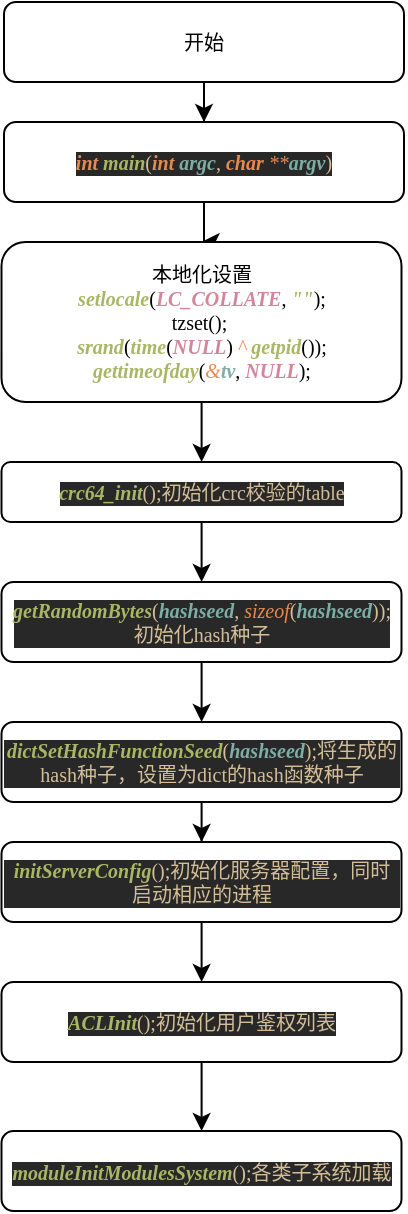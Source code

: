 <mxfile version="14.1.8" type="device" pages="3"><diagram id="C5RBs43oDa-KdzZeNtuy" name="Page-1"><mxGraphModel dx="946" dy="725" grid="1" gridSize="10" guides="1" tooltips="1" connect="1" arrows="1" fold="1" page="1" pageScale="1" pageWidth="827" pageHeight="1169" math="0" shadow="0"><root><mxCell id="WIyWlLk6GJQsqaUBKTNV-0"/><mxCell id="WIyWlLk6GJQsqaUBKTNV-1" parent="WIyWlLk6GJQsqaUBKTNV-0"/><mxCell id="mu4oV7JlwxcoFocWXB-1-1" value="" style="edgeStyle=orthogonalEdgeStyle;rounded=0;orthogonalLoop=1;jettySize=auto;html=1;fontFamily=mononoki;fontSize=10;" parent="WIyWlLk6GJQsqaUBKTNV-1" source="WIyWlLk6GJQsqaUBKTNV-3" target="mu4oV7JlwxcoFocWXB-1-0" edge="1"><mxGeometry relative="1" as="geometry"/></mxCell><mxCell id="WIyWlLk6GJQsqaUBKTNV-3" value="&lt;font style=&quot;font-size: 10px&quot;&gt;开始&lt;/font&gt;" style="rounded=1;whiteSpace=wrap;html=1;fontSize=10;glass=0;strokeWidth=1;shadow=0;fontFamily=mononoki;" parent="WIyWlLk6GJQsqaUBKTNV-1" vertex="1"><mxGeometry x="90" y="20" width="200" height="40" as="geometry"/></mxCell><mxCell id="mu4oV7JlwxcoFocWXB-1-3" value="" style="edgeStyle=orthogonalEdgeStyle;rounded=0;orthogonalLoop=1;jettySize=auto;html=1;fontFamily=mononoki;fontSize=10;" parent="WIyWlLk6GJQsqaUBKTNV-1" source="mu4oV7JlwxcoFocWXB-1-0" target="mu4oV7JlwxcoFocWXB-1-2" edge="1"><mxGeometry relative="1" as="geometry"/></mxCell><mxCell id="mu4oV7JlwxcoFocWXB-1-0" value="&lt;div style=&quot;color: rgb(212 , 190 , 152) ; background-color: rgb(41 , 40 , 40) ; font-size: 10px&quot;&gt;&lt;font style=&quot;font-size: 10px&quot;&gt;&lt;span style=&quot;color: rgb(231, 138, 78); font-style: italic; font-weight: bold; font-size: 10px;&quot;&gt;int&lt;/span&gt; &lt;span style=&quot;color: rgb(169, 182, 101); font-style: italic; font-weight: bold; font-size: 10px;&quot;&gt;main&lt;/span&gt;(&lt;span style=&quot;color: rgb(231, 138, 78); font-style: italic; font-weight: bold; font-size: 10px;&quot;&gt;int&lt;/span&gt; &lt;span style=&quot;color: rgb(125, 174, 163); font-style: italic; font-weight: bold; font-size: 10px;&quot;&gt;argc&lt;/span&gt;, &lt;span style=&quot;color: rgb(231, 138, 78); font-style: italic; font-weight: bold; font-size: 10px;&quot;&gt;char&lt;/span&gt; &lt;span style=&quot;color: rgb(231, 138, 78); font-style: italic; font-size: 10px;&quot;&gt;**&lt;/span&gt;&lt;span style=&quot;color: rgb(125, 174, 163); font-style: italic; font-weight: bold; font-size: 10px;&quot;&gt;argv&lt;/span&gt;)&lt;/font&gt;&lt;/div&gt;" style="rounded=1;whiteSpace=wrap;html=1;fontSize=10;glass=0;strokeWidth=1;shadow=0;fontFamily=mononoki;" parent="WIyWlLk6GJQsqaUBKTNV-1" vertex="1"><mxGeometry x="90" y="80" width="200" height="40" as="geometry"/></mxCell><mxCell id="mu4oV7JlwxcoFocWXB-1-5" value="" style="edgeStyle=orthogonalEdgeStyle;rounded=0;orthogonalLoop=1;jettySize=auto;html=1;fontFamily=mononoki;fontSize=10;" parent="WIyWlLk6GJQsqaUBKTNV-1" source="mu4oV7JlwxcoFocWXB-1-2" target="mu4oV7JlwxcoFocWXB-1-4" edge="1"><mxGeometry relative="1" as="geometry"/></mxCell><mxCell id="mu4oV7JlwxcoFocWXB-1-2" value="&lt;div style=&quot;font-size: 10px&quot;&gt;&lt;font style=&quot;font-size: 10px&quot;&gt;&lt;span style=&quot;font-size: 10px;&quot;&gt;本地化设置&lt;br style=&quot;font-size: 10px;&quot;&gt;&lt;/span&gt;&lt;span style=&quot;color: rgb(169, 182, 101); font-style: italic; font-weight: bold; font-size: 10px;&quot;&gt;setlocale&lt;/span&gt;(&lt;span style=&quot;color: rgb(211, 134, 155); font-style: italic; font-weight: bold; font-size: 10px;&quot;&gt;LC_COLLATE&lt;/span&gt;,&amp;nbsp;&lt;span style=&quot;color: rgb(169, 182, 101); font-style: italic; font-weight: bold; font-size: 10px;&quot;&gt;&quot;&quot;&lt;/span&gt;);&lt;br style=&quot;font-size: 10px;&quot;&gt;tzset();&amp;nbsp;&lt;span style=&quot;color: rgb(146, 131, 116); font-style: italic; font-size: 10px;&quot;&gt;&lt;br style=&quot;font-size: 10px;&quot;&gt;&lt;/span&gt;&lt;span style=&quot;color: rgb(169, 182, 101); font-style: italic; font-weight: bold; font-size: 10px;&quot;&gt;srand&lt;/span&gt;(&lt;span style=&quot;color: rgb(169, 182, 101); font-style: italic; font-weight: bold; font-size: 10px;&quot;&gt;time&lt;/span&gt;(&lt;span style=&quot;color: rgb(211, 134, 155); font-style: italic; font-weight: bold; font-size: 10px;&quot;&gt;NULL&lt;/span&gt;)&amp;nbsp;&lt;span style=&quot;color: rgb(231, 138, 78); font-style: italic; font-size: 10px;&quot;&gt;^&lt;/span&gt;&amp;nbsp;&lt;span style=&quot;color: rgb(169, 182, 101); font-style: italic; font-weight: bold; font-size: 10px;&quot;&gt;getpid&lt;/span&gt;());&lt;br style=&quot;font-size: 10px;&quot;&gt;&lt;span style=&quot;color: rgb(169, 182, 101); font-style: italic; font-weight: bold; font-size: 10px;&quot;&gt;gettimeofday&lt;/span&gt;(&lt;span style=&quot;color: rgb(231, 138, 78); font-style: italic; font-size: 10px;&quot;&gt;&amp;amp;&lt;/span&gt;&lt;span style=&quot;color: rgb(125, 174, 163); font-style: italic; font-weight: bold; font-size: 10px;&quot;&gt;tv&lt;/span&gt;,&amp;nbsp;&lt;span style=&quot;color: rgb(211, 134, 155); font-style: italic; font-weight: bold; font-size: 10px;&quot;&gt;NULL&lt;/span&gt;);&lt;/font&gt;&lt;/div&gt;" style="rounded=1;whiteSpace=wrap;html=1;fontSize=10;glass=0;strokeWidth=1;shadow=0;fontFamily=mononoki;" parent="WIyWlLk6GJQsqaUBKTNV-1" vertex="1"><mxGeometry x="88.75" y="140" width="200" height="80" as="geometry"/></mxCell><mxCell id="mu4oV7JlwxcoFocWXB-1-7" value="" style="edgeStyle=orthogonalEdgeStyle;rounded=0;orthogonalLoop=1;jettySize=auto;html=1;fontFamily=mononoki;fontSize=10;" parent="WIyWlLk6GJQsqaUBKTNV-1" source="mu4oV7JlwxcoFocWXB-1-4" target="mu4oV7JlwxcoFocWXB-1-6" edge="1"><mxGeometry relative="1" as="geometry"/></mxCell><mxCell id="mu4oV7JlwxcoFocWXB-1-4" value="&lt;div style=&quot;font-size: 10px&quot;&gt;&lt;div style=&quot;color: rgb(212, 190, 152); background-color: rgb(41, 40, 40); font-size: 10px;&quot;&gt;&lt;span style=&quot;color: rgb(169, 182, 101); font-style: italic; font-weight: bold; font-size: 10px;&quot;&gt;crc64_init&lt;/span&gt;();初始化crc校验的table&lt;/div&gt;&lt;/div&gt;" style="rounded=1;whiteSpace=wrap;html=1;fontSize=10;glass=0;strokeWidth=1;shadow=0;fontFamily=mononoki;" parent="WIyWlLk6GJQsqaUBKTNV-1" vertex="1"><mxGeometry x="88.75" y="250" width="200" height="30" as="geometry"/></mxCell><mxCell id="mu4oV7JlwxcoFocWXB-1-9" value="" style="edgeStyle=orthogonalEdgeStyle;rounded=0;orthogonalLoop=1;jettySize=auto;html=1;fontFamily=mononoki;fontSize=10;" parent="WIyWlLk6GJQsqaUBKTNV-1" source="mu4oV7JlwxcoFocWXB-1-6" target="mu4oV7JlwxcoFocWXB-1-8" edge="1"><mxGeometry relative="1" as="geometry"/></mxCell><mxCell id="mu4oV7JlwxcoFocWXB-1-6" value="&lt;div style=&quot;font-size: 10px&quot;&gt;&lt;div style=&quot;color: rgb(212 , 190 , 152) ; background-color: rgb(41 , 40 , 40) ; font-size: 10px&quot;&gt;&lt;div style=&quot;&quot;&gt;&lt;span style=&quot;color: #a9b665 ; font-style: italic ; font-weight: bold&quot;&gt;getRandomBytes&lt;/span&gt;(&lt;span style=&quot;color: #7daea3 ; font-style: italic ; font-weight: bold&quot;&gt;hashseed&lt;/span&gt;, &lt;span style=&quot;color: #e78a4e ; font-style: italic&quot;&gt;sizeof&lt;/span&gt;(&lt;span style=&quot;color: #7daea3 ; font-style: italic ; font-weight: bold&quot;&gt;hashseed&lt;/span&gt;));&lt;/div&gt;&lt;div style=&quot;&quot;&gt;初始化hash种子&lt;/div&gt;&lt;/div&gt;&lt;/div&gt;" style="rounded=1;whiteSpace=wrap;html=1;fontSize=10;glass=0;strokeWidth=1;shadow=0;fontFamily=mononoki;" parent="WIyWlLk6GJQsqaUBKTNV-1" vertex="1"><mxGeometry x="88.75" y="310" width="200" height="40" as="geometry"/></mxCell><mxCell id="mu4oV7JlwxcoFocWXB-1-11" value="" style="edgeStyle=orthogonalEdgeStyle;rounded=0;orthogonalLoop=1;jettySize=auto;html=1;fontFamily=mononoki;fontSize=10;" parent="WIyWlLk6GJQsqaUBKTNV-1" source="mu4oV7JlwxcoFocWXB-1-8" target="mu4oV7JlwxcoFocWXB-1-10" edge="1"><mxGeometry relative="1" as="geometry"/></mxCell><mxCell id="mu4oV7JlwxcoFocWXB-1-8" value="&lt;div style=&quot;font-size: 10px&quot;&gt;&lt;div style=&quot;color: rgb(212 , 190 , 152) ; background-color: rgb(41 , 40 , 40) ; font-size: 10px&quot;&gt;&lt;div&gt;&lt;span style=&quot;color: rgb(169 , 182 , 101) ; font-style: italic ; font-weight: bold&quot;&gt;dictSetHashFunctionSeed&lt;/span&gt;(&lt;span style=&quot;color: rgb(125 , 174 , 163) ; font-style: italic ; font-weight: bold&quot;&gt;hashseed&lt;/span&gt;);将生成的hash种子，设置为dict的hash函数种子&lt;/div&gt;&lt;/div&gt;&lt;/div&gt;" style="rounded=1;whiteSpace=wrap;html=1;fontSize=10;glass=0;strokeWidth=1;shadow=0;fontFamily=mononoki;" parent="WIyWlLk6GJQsqaUBKTNV-1" vertex="1"><mxGeometry x="88.75" y="380" width="200" height="40" as="geometry"/></mxCell><mxCell id="mu4oV7JlwxcoFocWXB-1-13" value="" style="edgeStyle=orthogonalEdgeStyle;rounded=0;orthogonalLoop=1;jettySize=auto;html=1;fontFamily=mononoki;fontSize=10;" parent="WIyWlLk6GJQsqaUBKTNV-1" source="mu4oV7JlwxcoFocWXB-1-10" target="mu4oV7JlwxcoFocWXB-1-12" edge="1"><mxGeometry relative="1" as="geometry"/></mxCell><mxCell id="mu4oV7JlwxcoFocWXB-1-10" value="&lt;div style=&quot;font-size: 10px&quot;&gt;&lt;div style=&quot;color: rgb(212 , 190 , 152) ; background-color: rgb(41 , 40 , 40) ; font-size: 10px&quot;&gt;&lt;div&gt;&lt;span style=&quot;color: rgb(169 , 182 , 101) ; font-style: italic ; font-weight: bold&quot;&gt;initServerConfig&lt;/span&gt;();初始化服务器配置，同时启动相应的进程&lt;/div&gt;&lt;/div&gt;&lt;/div&gt;" style="rounded=1;whiteSpace=wrap;html=1;fontSize=10;glass=0;strokeWidth=1;shadow=0;fontFamily=mononoki;" parent="WIyWlLk6GJQsqaUBKTNV-1" vertex="1"><mxGeometry x="88.75" y="440" width="200" height="40" as="geometry"/></mxCell><mxCell id="cVrkPxLFhnB6SBkae4CF-1" value="" style="edgeStyle=orthogonalEdgeStyle;rounded=0;orthogonalLoop=1;jettySize=auto;html=1;" parent="WIyWlLk6GJQsqaUBKTNV-1" source="mu4oV7JlwxcoFocWXB-1-12" target="cVrkPxLFhnB6SBkae4CF-0" edge="1"><mxGeometry relative="1" as="geometry"/></mxCell><mxCell id="mu4oV7JlwxcoFocWXB-1-12" value="&lt;div style=&quot;font-size: 10px&quot;&gt;&lt;div style=&quot;color: rgb(212 , 190 , 152) ; background-color: rgb(41 , 40 , 40) ; font-size: 10px&quot;&gt;&lt;div&gt;&lt;span style=&quot;color: rgb(169 , 182 , 101) ; font-style: italic ; font-weight: bold&quot;&gt;ACLInit&lt;/span&gt;();初始化用户鉴权列表&lt;/div&gt;&lt;/div&gt;&lt;/div&gt;" style="rounded=1;whiteSpace=wrap;html=1;fontSize=10;glass=0;strokeWidth=1;shadow=0;fontFamily=mononoki;" parent="WIyWlLk6GJQsqaUBKTNV-1" vertex="1"><mxGeometry x="88.75" y="510" width="200" height="40" as="geometry"/></mxCell><mxCell id="cVrkPxLFhnB6SBkae4CF-0" value="&lt;div style=&quot;font-size: 10px&quot;&gt;&lt;div style=&quot;color: rgb(212 , 190 , 152) ; background-color: rgb(41 , 40 , 40) ; font-size: 10px&quot;&gt;&lt;div&gt;&lt;span style=&quot;color: rgb(169 , 182 , 101) ; font-style: italic ; font-weight: bold&quot;&gt;moduleInitModulesSystem&lt;/span&gt;();各类子系统加载&lt;/div&gt;&lt;/div&gt;&lt;/div&gt;" style="rounded=1;whiteSpace=wrap;html=1;fontSize=10;glass=0;strokeWidth=1;shadow=0;fontFamily=mononoki;" parent="WIyWlLk6GJQsqaUBKTNV-1" vertex="1"><mxGeometry x="88.75" y="584.5" width="200" height="40" as="geometry"/></mxCell></root></mxGraphModel></diagram><diagram id="vbf9PMI7GGdcssJt4GfT" name="dict数据结构"><mxGraphModel dx="1796" dy="725" grid="1" gridSize="10" guides="1" tooltips="1" connect="1" arrows="1" fold="1" page="1" pageScale="1" pageWidth="850" pageHeight="1100" math="0" shadow="0"><root><mxCell id="KiYIXn0uPXQWAuUti3pS-0"/><mxCell id="KiYIXn0uPXQWAuUti3pS-1" parent="KiYIXn0uPXQWAuUti3pS-0"/><mxCell id="wFm_YbljB7g0AZofFrpg-28" value="" style="edgeStyle=orthogonalEdgeStyle;curved=1;rounded=0;orthogonalLoop=1;jettySize=auto;html=1;fontFamily=mononoki;entryX=0;entryY=0.5;entryDx=0;entryDy=0;" parent="KiYIXn0uPXQWAuUti3pS-1" source="KiYIXn0uPXQWAuUti3pS-92" target="wFm_YbljB7g0AZofFrpg-18" edge="1"><mxGeometry relative="1" as="geometry"><mxPoint x="380" y="230" as="targetPoint"/></mxGeometry></mxCell><mxCell id="KiYIXn0uPXQWAuUti3pS-92" value="dictType *type" style="rounded=0;whiteSpace=wrap;html=1;fontFamily=mononoki;" parent="KiYIXn0uPXQWAuUti3pS-1" vertex="1"><mxGeometry x="180" y="220" width="120" height="20" as="geometry"/></mxCell><mxCell id="KiYIXn0uPXQWAuUti3pS-93" value="&lt;font style=&quot;font-size: 14px&quot;&gt;dict&lt;/font&gt;" style="text;strokeColor=none;fillColor=none;html=1;fontSize=24;fontStyle=1;verticalAlign=middle;align=center;fontFamily=mononoki;" parent="KiYIXn0uPXQWAuUti3pS-1" vertex="1"><mxGeometry x="190" y="180" width="100" height="40" as="geometry"/></mxCell><mxCell id="KiYIXn0uPXQWAuUti3pS-94" value="void *privdata" style="rounded=0;whiteSpace=wrap;html=1;fontFamily=mononoki;" parent="KiYIXn0uPXQWAuUti3pS-1" vertex="1"><mxGeometry x="180" y="240" width="120" height="20" as="geometry"/></mxCell><mxCell id="wgWqt3vgprB5OAKZ5QIU-1" value="" style="edgeStyle=orthogonalEdgeStyle;rounded=0;orthogonalLoop=1;jettySize=auto;html=1;curved=1;fontFamily=mononoki;entryX=0;entryY=0.5;entryDx=0;entryDy=0;" parent="KiYIXn0uPXQWAuUti3pS-1" source="KiYIXn0uPXQWAuUti3pS-95" target="wgWqt3vgprB5OAKZ5QIU-0" edge="1"><mxGeometry relative="1" as="geometry"><mxPoint x="600" y="150" as="targetPoint"/></mxGeometry></mxCell><mxCell id="KiYIXn0uPXQWAuUti3pS-95" value="dictht ht[0]" style="rounded=0;whiteSpace=wrap;html=1;fontFamily=mononoki;" parent="KiYIXn0uPXQWAuUti3pS-1" vertex="1"><mxGeometry x="180" y="260" width="120" height="20" as="geometry"/></mxCell><mxCell id="wgWqt3vgprB5OAKZ5QIU-3" value="" style="edgeStyle=orthogonalEdgeStyle;curved=1;rounded=0;orthogonalLoop=1;jettySize=auto;html=1;entryX=0;entryY=0.25;entryDx=0;entryDy=0;fontFamily=mononoki;" parent="KiYIXn0uPXQWAuUti3pS-1" source="KiYIXn0uPXQWAuUti3pS-96" target="wFm_YbljB7g0AZofFrpg-4" edge="1"><mxGeometry relative="1" as="geometry"><mxPoint x="550" y="400" as="targetPoint"/></mxGeometry></mxCell><mxCell id="KiYIXn0uPXQWAuUti3pS-96" value="dictht ht[1]" style="rounded=0;whiteSpace=wrap;html=1;fontFamily=mononoki;" parent="KiYIXn0uPXQWAuUti3pS-1" vertex="1"><mxGeometry x="180" y="280" width="120" height="20" as="geometry"/></mxCell><mxCell id="KiYIXn0uPXQWAuUti3pS-98" value="int rehashidx" style="rounded=0;whiteSpace=wrap;html=1;fontFamily=mononoki;" parent="KiYIXn0uPXQWAuUti3pS-1" vertex="1"><mxGeometry x="180" y="300" width="120" height="20" as="geometry"/></mxCell><mxCell id="KiYIXn0uPXQWAuUti3pS-99" value="unsigned long iterator" style="rounded=0;whiteSpace=wrap;html=1;fontFamily=mononoki;" parent="KiYIXn0uPXQWAuUti3pS-1" vertex="1"><mxGeometry x="180" y="320" width="120" height="30" as="geometry"/></mxCell><mxCell id="KiYIXn0uPXQWAuUti3pS-100" value="类型处理函数，主要是对key，value的操作" style="text;html=1;strokeColor=none;fillColor=none;align=center;verticalAlign=middle;whiteSpace=wrap;rounded=0;fontFamily=mononoki;" parent="KiYIXn0uPXQWAuUti3pS-1" vertex="1"><mxGeometry y="210" width="180" height="30" as="geometry"/></mxCell><mxCell id="KiYIXn0uPXQWAuUti3pS-102" value="类型处理函数的私有数据" style="text;html=1;strokeColor=none;fillColor=none;align=center;verticalAlign=middle;whiteSpace=wrap;rounded=0;fontFamily=mononoki;" parent="KiYIXn0uPXQWAuUti3pS-1" vertex="1"><mxGeometry y="240" width="180" height="20" as="geometry"/></mxCell><mxCell id="KiYIXn0uPXQWAuUti3pS-103" value="dict字典，实现&amp;lt;key,value&amp;gt;结构0号表用于存储数据，1号表用于rehash" style="text;html=1;strokeColor=none;fillColor=none;align=center;verticalAlign=middle;whiteSpace=wrap;rounded=0;fontFamily=mononoki;" parent="KiYIXn0uPXQWAuUti3pS-1" vertex="1"><mxGeometry x="-20" y="270" width="180" height="20" as="geometry"/></mxCell><mxCell id="KiYIXn0uPXQWAuUti3pS-104" value="是否进行rehash的标志" style="text;html=1;strokeColor=none;fillColor=none;align=center;verticalAlign=middle;whiteSpace=wrap;rounded=0;fontFamily=mononoki;" parent="KiYIXn0uPXQWAuUti3pS-1" vertex="1"><mxGeometry x="10" y="300" width="180" height="20" as="geometry"/></mxCell><mxCell id="KiYIXn0uPXQWAuUti3pS-105" value="dictIterator标志" style="text;html=1;strokeColor=none;fillColor=none;align=center;verticalAlign=middle;whiteSpace=wrap;rounded=0;fontFamily=mononoki;" parent="KiYIXn0uPXQWAuUti3pS-1" vertex="1"><mxGeometry x="10" y="330" width="180" height="20" as="geometry"/></mxCell><mxCell id="KiYIXn0uPXQWAuUti3pS-106" value="" style="shape=curlyBracket;whiteSpace=wrap;html=1;rounded=1;fontFamily=mononoki;" parent="KiYIXn0uPXQWAuUti3pS-1" vertex="1"><mxGeometry x="150" y="260" width="20" height="40" as="geometry"/></mxCell><mxCell id="wFm_YbljB7g0AZofFrpg-8" value="" style="group;fontFamily=mononoki;" parent="KiYIXn0uPXQWAuUti3pS-1" vertex="1" connectable="0"><mxGeometry x="570" y="140" width="120" height="100" as="geometry"/></mxCell><mxCell id="wgWqt3vgprB5OAKZ5QIU-0" value="dictEntry **table" style="rounded=0;whiteSpace=wrap;html=1;fontFamily=mononoki;" parent="wFm_YbljB7g0AZofFrpg-8" vertex="1"><mxGeometry y="20" width="120" height="20" as="geometry"/></mxCell><mxCell id="wgWqt3vgprB5OAKZ5QIU-5" value="dictht" style="text;html=1;strokeColor=none;fillColor=none;align=center;verticalAlign=middle;whiteSpace=wrap;rounded=0;fontFamily=mononoki;" parent="wFm_YbljB7g0AZofFrpg-8" vertex="1"><mxGeometry x="40" width="40" height="20" as="geometry"/></mxCell><mxCell id="wFm_YbljB7g0AZofFrpg-0" value="int size" style="rounded=0;whiteSpace=wrap;html=1;fontFamily=mononoki;" parent="wFm_YbljB7g0AZofFrpg-8" vertex="1"><mxGeometry y="40" width="120" height="20" as="geometry"/></mxCell><mxCell id="wFm_YbljB7g0AZofFrpg-1" value="int used" style="rounded=0;whiteSpace=wrap;html=1;fontFamily=mononoki;" parent="wFm_YbljB7g0AZofFrpg-8" vertex="1"><mxGeometry y="80" width="120" height="20" as="geometry"/></mxCell><mxCell id="wFm_YbljB7g0AZofFrpg-3" value="int sizemask" style="rounded=0;whiteSpace=wrap;html=1;fontFamily=mononoki;" parent="wFm_YbljB7g0AZofFrpg-8" vertex="1"><mxGeometry y="60" width="120" height="20" as="geometry"/></mxCell><mxCell id="wFm_YbljB7g0AZofFrpg-9" value="" style="group" parent="KiYIXn0uPXQWAuUti3pS-1" vertex="1" connectable="0"><mxGeometry x="570" y="400" width="120" height="100" as="geometry"/></mxCell><mxCell id="wgWqt3vgprB5OAKZ5QIU-6" value="dictht" style="text;html=1;strokeColor=none;fillColor=none;align=center;verticalAlign=middle;whiteSpace=wrap;rounded=0;fontFamily=mononoki;" parent="wFm_YbljB7g0AZofFrpg-9" vertex="1"><mxGeometry x="40" width="40" height="20" as="geometry"/></mxCell><mxCell id="wFm_YbljB7g0AZofFrpg-4" value="dictEntry **table" style="rounded=0;whiteSpace=wrap;html=1;fontFamily=mononoki;" parent="wFm_YbljB7g0AZofFrpg-9" vertex="1"><mxGeometry y="20" width="120" height="20" as="geometry"/></mxCell><mxCell id="wFm_YbljB7g0AZofFrpg-5" value="int size" style="rounded=0;whiteSpace=wrap;html=1;fontFamily=mononoki;" parent="wFm_YbljB7g0AZofFrpg-9" vertex="1"><mxGeometry y="40" width="120" height="20" as="geometry"/></mxCell><mxCell id="wFm_YbljB7g0AZofFrpg-6" value="int used" style="rounded=0;whiteSpace=wrap;html=1;fontFamily=mononoki;" parent="wFm_YbljB7g0AZofFrpg-9" vertex="1"><mxGeometry y="80" width="120" height="20" as="geometry"/></mxCell><mxCell id="wFm_YbljB7g0AZofFrpg-7" value="int sizemask" style="rounded=0;whiteSpace=wrap;html=1;fontFamily=mononoki;" parent="wFm_YbljB7g0AZofFrpg-9" vertex="1"><mxGeometry y="60" width="120" height="20" as="geometry"/></mxCell><mxCell id="wFm_YbljB7g0AZofFrpg-26" value="" style="group" parent="KiYIXn0uPXQWAuUti3pS-1" vertex="1" connectable="0"><mxGeometry x="350" y="30" width="120" height="140" as="geometry"/></mxCell><mxCell id="wFm_YbljB7g0AZofFrpg-17" value="" style="group;fontFamily=mononoki;" parent="wFm_YbljB7g0AZofFrpg-26" vertex="1" connectable="0"><mxGeometry width="120" height="100" as="geometry"/></mxCell><mxCell id="wFm_YbljB7g0AZofFrpg-18" value="hashFucntion" style="rounded=0;whiteSpace=wrap;html=1;fontFamily=mononoki;" parent="wFm_YbljB7g0AZofFrpg-17" vertex="1"><mxGeometry y="20" width="120" height="20" as="geometry"/></mxCell><mxCell id="wFm_YbljB7g0AZofFrpg-19" value="dictType" style="text;html=1;strokeColor=none;fillColor=none;align=center;verticalAlign=middle;whiteSpace=wrap;rounded=0;fontFamily=mononoki;" parent="wFm_YbljB7g0AZofFrpg-17" vertex="1"><mxGeometry x="40" width="40" height="20" as="geometry"/></mxCell><mxCell id="wFm_YbljB7g0AZofFrpg-20" value="keyDup" style="rounded=0;whiteSpace=wrap;html=1;fontFamily=mononoki;" parent="wFm_YbljB7g0AZofFrpg-17" vertex="1"><mxGeometry y="40" width="120" height="20" as="geometry"/></mxCell><mxCell id="wFm_YbljB7g0AZofFrpg-21" value="keyCompare" style="rounded=0;whiteSpace=wrap;html=1;fontFamily=mononoki;" parent="wFm_YbljB7g0AZofFrpg-17" vertex="1"><mxGeometry y="80" width="120" height="20" as="geometry"/></mxCell><mxCell id="wFm_YbljB7g0AZofFrpg-22" value="valDup" style="rounded=0;whiteSpace=wrap;html=1;fontFamily=mononoki;" parent="wFm_YbljB7g0AZofFrpg-17" vertex="1"><mxGeometry y="60" width="120" height="20" as="geometry"/></mxCell><mxCell id="wFm_YbljB7g0AZofFrpg-24" value="keyDestructor" style="rounded=0;whiteSpace=wrap;html=1;fontFamily=mononoki;" parent="wFm_YbljB7g0AZofFrpg-26" vertex="1"><mxGeometry y="100" width="120" height="20" as="geometry"/></mxCell><mxCell id="wFm_YbljB7g0AZofFrpg-25" value="valDestructor" style="rounded=0;whiteSpace=wrap;html=1;fontFamily=mononoki;" parent="wFm_YbljB7g0AZofFrpg-26" vertex="1"><mxGeometry y="120" width="120" height="20" as="geometry"/></mxCell><mxCell id="wFm_YbljB7g0AZofFrpg-47" value="" style="group" parent="KiYIXn0uPXQWAuUti3pS-1" vertex="1" connectable="0"><mxGeometry x="280" y="420" width="120" height="140" as="geometry"/></mxCell><mxCell id="wFm_YbljB7g0AZofFrpg-48" value="" style="group;fontFamily=mononoki;" parent="wFm_YbljB7g0AZofFrpg-47" vertex="1" connectable="0"><mxGeometry width="120" height="110" as="geometry"/></mxCell><mxCell id="wFm_YbljB7g0AZofFrpg-49" value="dict *d" style="rounded=0;whiteSpace=wrap;html=1;fontFamily=mononoki;" parent="wFm_YbljB7g0AZofFrpg-48" vertex="1"><mxGeometry y="20" width="120" height="20" as="geometry"/></mxCell><mxCell id="wFm_YbljB7g0AZofFrpg-50" value="dictIterator" style="text;html=1;strokeColor=none;fillColor=none;align=center;verticalAlign=middle;whiteSpace=wrap;rounded=0;fontFamily=mononoki;" parent="wFm_YbljB7g0AZofFrpg-48" vertex="1"><mxGeometry x="40" width="40" height="20" as="geometry"/></mxCell><mxCell id="wFm_YbljB7g0AZofFrpg-51" value="long index" style="rounded=0;whiteSpace=wrap;html=1;fontFamily=mononoki;" parent="wFm_YbljB7g0AZofFrpg-48" vertex="1"><mxGeometry y="40" width="120" height="20" as="geometry"/></mxCell><mxCell id="wFm_YbljB7g0AZofFrpg-52" value="dictEnter *entry, *nextentry" style="rounded=0;whiteSpace=wrap;html=1;fontFamily=mononoki;" parent="wFm_YbljB7g0AZofFrpg-48" vertex="1"><mxGeometry y="80" width="120" height="30" as="geometry"/></mxCell><mxCell id="wFm_YbljB7g0AZofFrpg-53" value="int table,safe" style="rounded=0;whiteSpace=wrap;html=1;fontFamily=mononoki;" parent="wFm_YbljB7g0AZofFrpg-48" vertex="1"><mxGeometry y="60" width="120" height="20" as="geometry"/></mxCell><mxCell id="wFm_YbljB7g0AZofFrpg-54" value="long long fingerprint" style="rounded=0;whiteSpace=wrap;html=1;fontFamily=mononoki;" parent="wFm_YbljB7g0AZofFrpg-47" vertex="1"><mxGeometry y="110" width="120" height="30" as="geometry"/></mxCell><mxCell id="wFm_YbljB7g0AZofFrpg-60" value="" style="group;fontFamily=mononoki;" parent="KiYIXn0uPXQWAuUti3pS-1" vertex="1" connectable="0"><mxGeometry x="780" y="90" width="120" height="100" as="geometry"/></mxCell><mxCell id="wFm_YbljB7g0AZofFrpg-61" value="void *key" style="rounded=0;whiteSpace=wrap;html=1;fontFamily=mononoki;" parent="wFm_YbljB7g0AZofFrpg-60" vertex="1"><mxGeometry y="20" width="120" height="20" as="geometry"/></mxCell><mxCell id="wFm_YbljB7g0AZofFrpg-62" value="dictEntry" style="text;html=1;strokeColor=none;fillColor=none;align=center;verticalAlign=middle;whiteSpace=wrap;rounded=0;fontFamily=mononoki;" parent="wFm_YbljB7g0AZofFrpg-60" vertex="1"><mxGeometry x="40" width="40" height="20" as="geometry"/></mxCell><mxCell id="wFm_YbljB7g0AZofFrpg-63" value="union{}value;" style="rounded=0;whiteSpace=wrap;html=1;fontFamily=mononoki;" parent="wFm_YbljB7g0AZofFrpg-60" vertex="1"><mxGeometry y="40" width="120" height="20" as="geometry"/></mxCell><mxCell id="wFm_YbljB7g0AZofFrpg-65" value="dictEntry *next" style="rounded=0;whiteSpace=wrap;html=1;fontFamily=mononoki;" parent="wFm_YbljB7g0AZofFrpg-60" vertex="1"><mxGeometry y="60" width="120" height="20" as="geometry"/></mxCell><mxCell id="wFm_YbljB7g0AZofFrpg-67" value="" style="edgeStyle=orthogonalEdgeStyle;curved=1;rounded=0;orthogonalLoop=1;jettySize=auto;html=1;fontFamily=mononoki;entryX=0;entryY=0.5;entryDx=0;entryDy=0;" parent="KiYIXn0uPXQWAuUti3pS-1" source="wgWqt3vgprB5OAKZ5QIU-0" target="wFm_YbljB7g0AZofFrpg-61" edge="1"><mxGeometry relative="1" as="geometry"><mxPoint x="770" y="170" as="targetPoint"/></mxGeometry></mxCell><mxCell id="wFm_YbljB7g0AZofFrpg-68" value="" style="group;fontFamily=mononoki;" parent="KiYIXn0uPXQWAuUti3pS-1" vertex="1" connectable="0"><mxGeometry x="770" y="420" width="120" height="100" as="geometry"/></mxCell><mxCell id="wFm_YbljB7g0AZofFrpg-69" value="void *key" style="rounded=0;whiteSpace=wrap;html=1;fontFamily=mononoki;" parent="wFm_YbljB7g0AZofFrpg-68" vertex="1"><mxGeometry y="20" width="120" height="20" as="geometry"/></mxCell><mxCell id="wFm_YbljB7g0AZofFrpg-70" value="dictEntry" style="text;html=1;strokeColor=none;fillColor=none;align=center;verticalAlign=middle;whiteSpace=wrap;rounded=0;fontFamily=mononoki;" parent="wFm_YbljB7g0AZofFrpg-68" vertex="1"><mxGeometry x="40" width="40" height="20" as="geometry"/></mxCell><mxCell id="wFm_YbljB7g0AZofFrpg-71" value="union{}value;" style="rounded=0;whiteSpace=wrap;html=1;fontFamily=mononoki;" parent="wFm_YbljB7g0AZofFrpg-68" vertex="1"><mxGeometry y="40" width="120" height="20" as="geometry"/></mxCell><mxCell id="wFm_YbljB7g0AZofFrpg-72" value="dictEntry *next" style="rounded=0;whiteSpace=wrap;html=1;fontFamily=mononoki;" parent="wFm_YbljB7g0AZofFrpg-68" vertex="1"><mxGeometry y="60" width="120" height="20" as="geometry"/></mxCell><mxCell id="wFm_YbljB7g0AZofFrpg-75" value="" style="edgeStyle=orthogonalEdgeStyle;curved=1;rounded=0;orthogonalLoop=1;jettySize=auto;html=1;fontFamily=mononoki;entryX=0;entryY=0.5;entryDx=0;entryDy=0;" parent="KiYIXn0uPXQWAuUti3pS-1" source="wFm_YbljB7g0AZofFrpg-4" target="wFm_YbljB7g0AZofFrpg-69" edge="1"><mxGeometry relative="1" as="geometry"><mxPoint x="770" y="430" as="targetPoint"/></mxGeometry></mxCell></root></mxGraphModel></diagram><diagram id="tNRGBMMRoa8YaBCsp1NN" name="SDS数据结构"><mxGraphModel dx="946" dy="725" grid="1" gridSize="10" guides="1" tooltips="1" connect="1" arrows="1" fold="1" page="1" pageScale="1" pageWidth="850" pageHeight="1100" math="0" shadow="0"><root><mxCell id="4uGVbThetwYJEbcunaKm-0"/><mxCell id="4uGVbThetwYJEbcunaKm-1" parent="4uGVbThetwYJEbcunaKm-0"/><mxCell id="4uGVbThetwYJEbcunaKm-2" value="sdshdr5" style="swimlane;fontStyle=0;childLayout=stackLayout;horizontal=1;startSize=26;horizontalStack=0;resizeParent=1;resizeParentMax=0;resizeLast=0;collapsible=1;marginBottom=0;align=center;fontSize=14;" vertex="1" parent="4uGVbThetwYJEbcunaKm-1"><mxGeometry x="50" y="70" width="300" height="86" as="geometry"/></mxCell><mxCell id="4uGVbThetwYJEbcunaKm-3" value="unsigned char flags; // 最后3位为type，其余5位为长度" style="text;strokeColor=none;fillColor=none;spacingLeft=4;spacingRight=4;overflow=hidden;rotatable=0;points=[[0,0.5],[1,0.5]];portConstraint=eastwest;fontSize=12;" vertex="1" parent="4uGVbThetwYJEbcunaKm-2"><mxGeometry y="26" width="300" height="30" as="geometry"/></mxCell><mxCell id="4uGVbThetwYJEbcunaKm-4" value="char buf[]; // 数据存储，最终返回的为该地址" style="text;strokeColor=none;fillColor=none;spacingLeft=4;spacingRight=4;overflow=hidden;rotatable=0;points=[[0,0.5],[1,0.5]];portConstraint=eastwest;fontSize=12;" vertex="1" parent="4uGVbThetwYJEbcunaKm-2"><mxGeometry y="56" width="300" height="30" as="geometry"/></mxCell></root></mxGraphModel></diagram></mxfile>